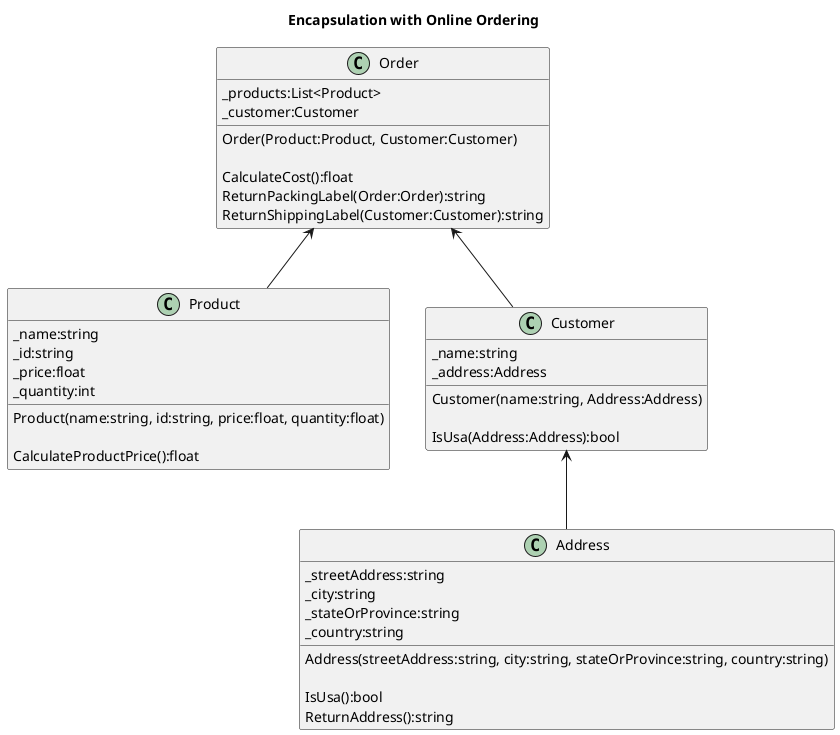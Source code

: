 @startuml Foundations2

title Encapsulation with Online Ordering

class Order
{
    _products:List<Product>
    _customer:Customer

    Order(Product:Product, Customer:Customer)

    CalculateCost():float
    ReturnPackingLabel(Order:Order):string
    ReturnShippingLabel(Customer:Customer):string
}

class Product
{
    _name:string
    _id:string
    _price:float
    _quantity:int

    Product(name:string, id:string, price:float, quantity:float)

    CalculateProductPrice():float
}

class Customer
{
    _name:string
    _address:Address

    Customer(name:string, Address:Address)

    IsUsa(Address:Address):bool
}

class Address
{
    _streetAddress:string
    _city:string
    _stateOrProvince:string
    _country:string

    Address(streetAddress:string, city:string, stateOrProvince:string, country:string)

    IsUsa():bool
    ReturnAddress():string
}

Order <-- Product
Order <-- Customer
Customer <-- Address

@enduml